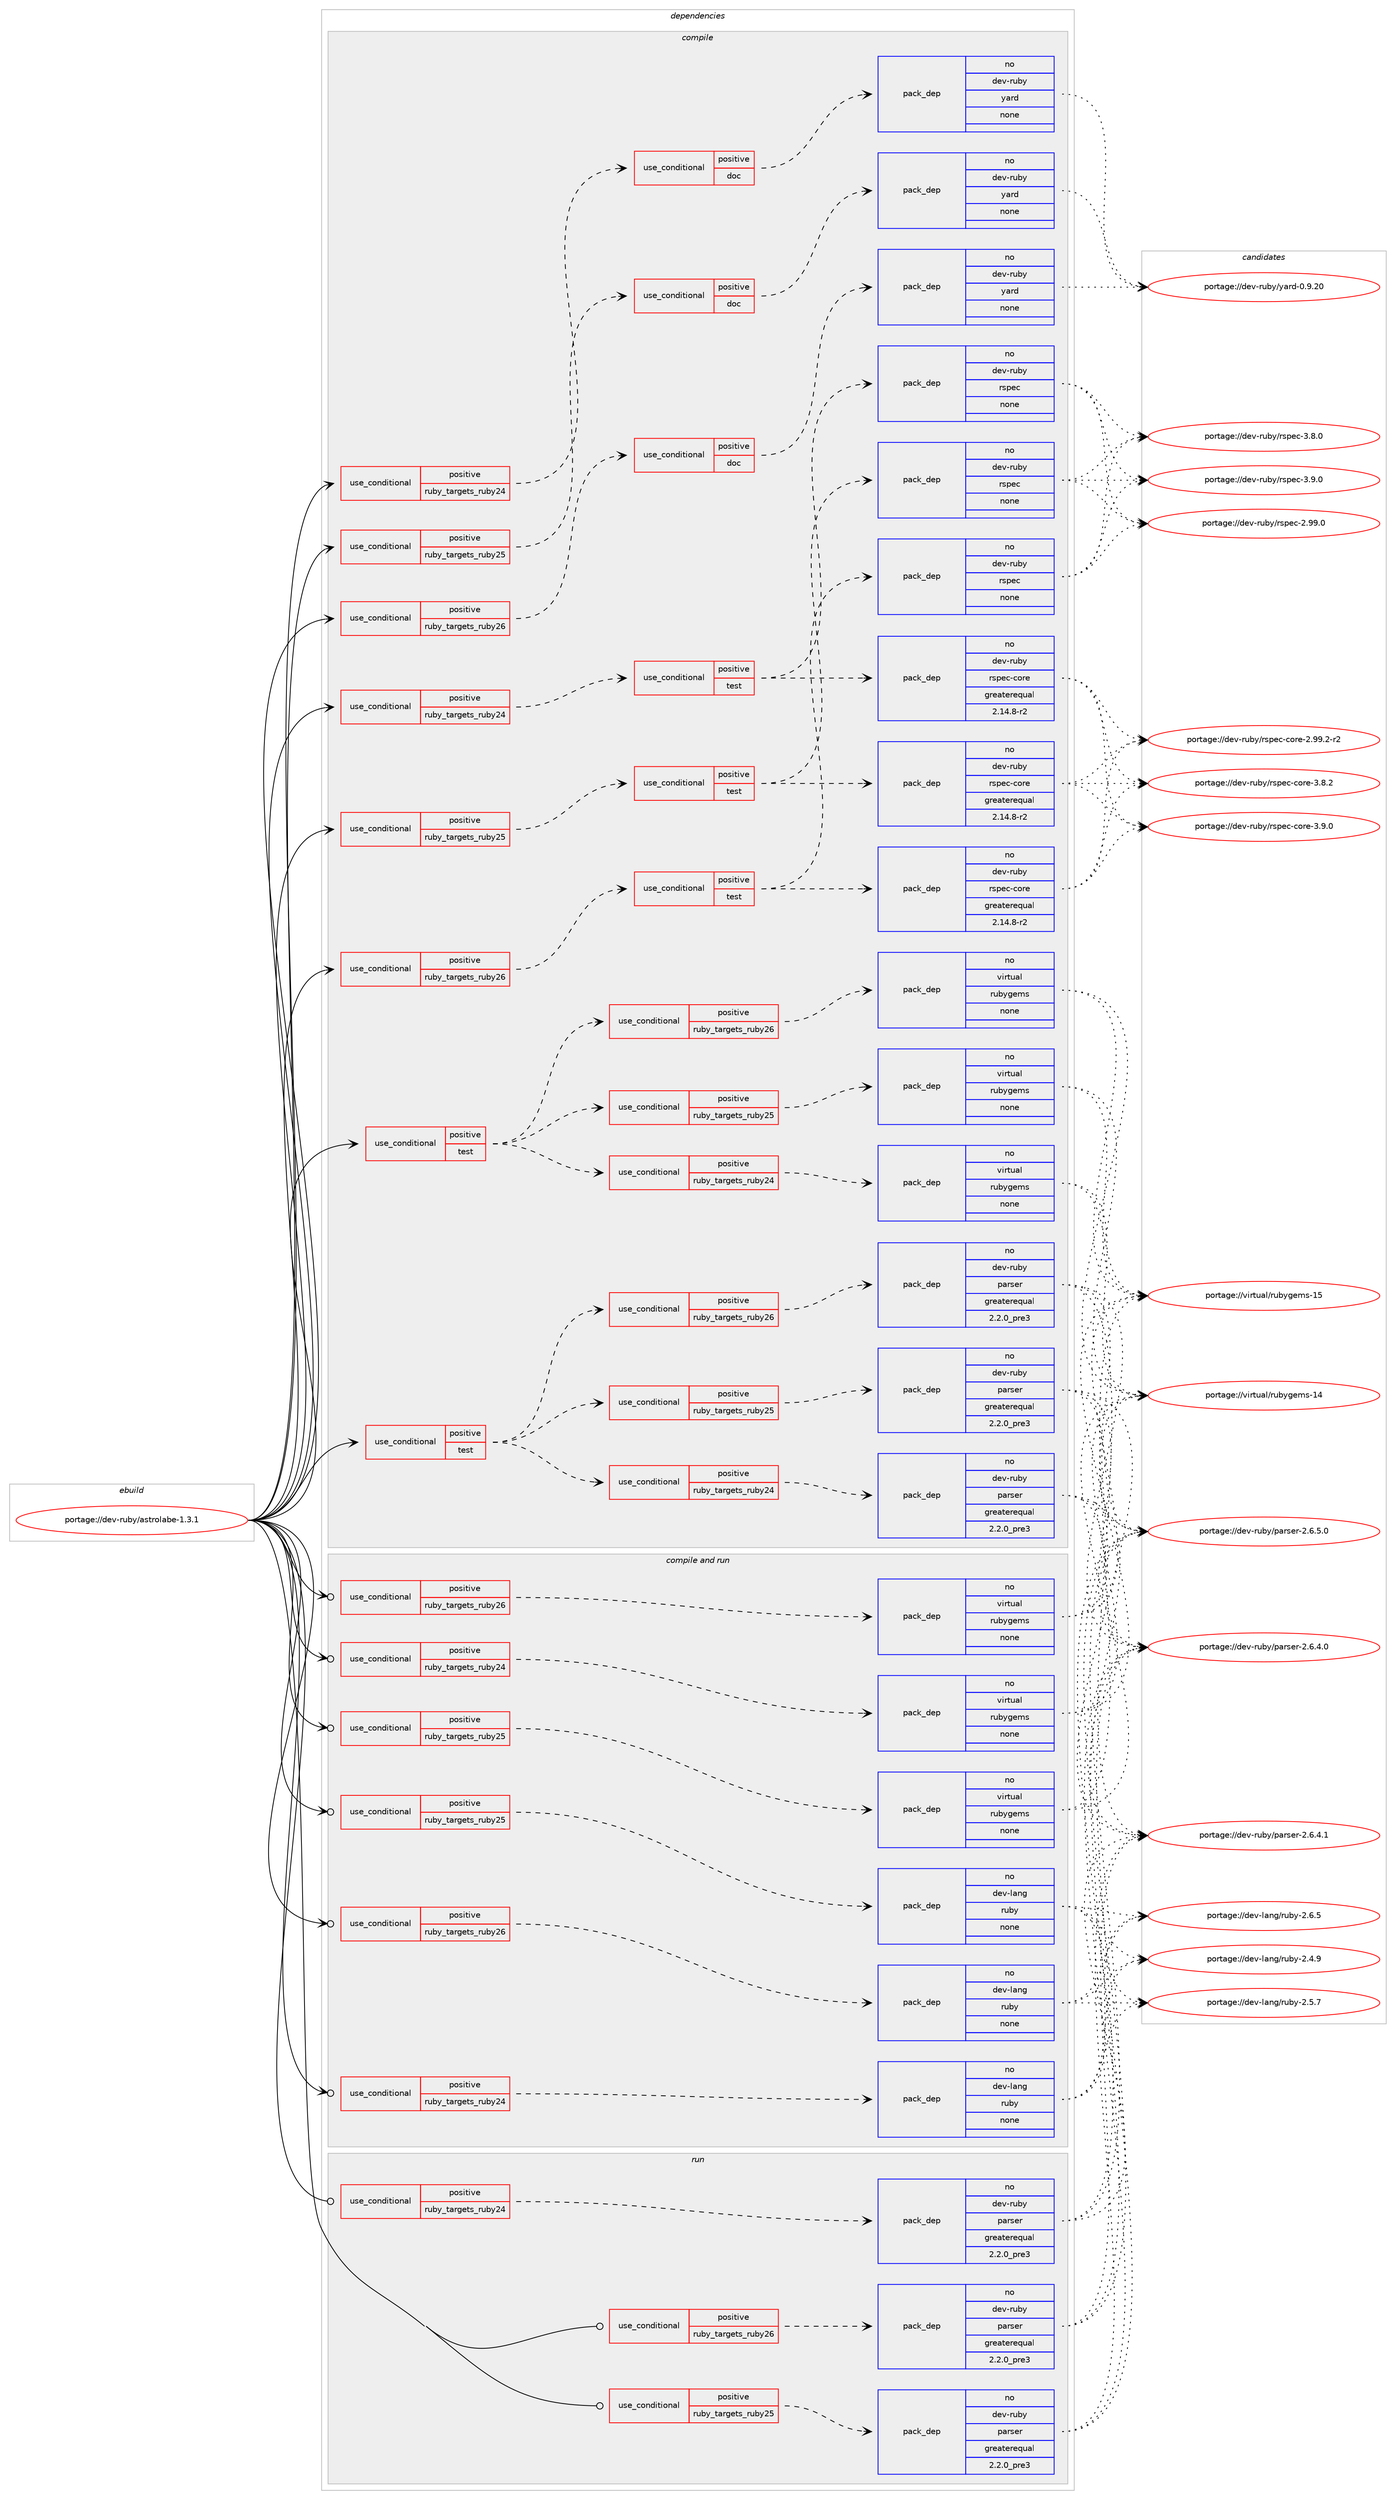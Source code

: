digraph prolog {

# *************
# Graph options
# *************

newrank=true;
concentrate=true;
compound=true;
graph [rankdir=LR,fontname=Helvetica,fontsize=10,ranksep=1.5];#, ranksep=2.5, nodesep=0.2];
edge  [arrowhead=vee];
node  [fontname=Helvetica,fontsize=10];

# **********
# The ebuild
# **********

subgraph cluster_leftcol {
color=gray;
rank=same;
label=<<i>ebuild</i>>;
id [label="portage://dev-ruby/astrolabe-1.3.1", color=red, width=4, href="../dev-ruby/astrolabe-1.3.1.svg"];
}

# ****************
# The dependencies
# ****************

subgraph cluster_midcol {
color=gray;
label=<<i>dependencies</i>>;
subgraph cluster_compile {
fillcolor="#eeeeee";
style=filled;
label=<<i>compile</i>>;
subgraph cond47500 {
dependency212198 [label=<<TABLE BORDER="0" CELLBORDER="1" CELLSPACING="0" CELLPADDING="4"><TR><TD ROWSPAN="3" CELLPADDING="10">use_conditional</TD></TR><TR><TD>positive</TD></TR><TR><TD>ruby_targets_ruby24</TD></TR></TABLE>>, shape=none, color=red];
subgraph cond47501 {
dependency212199 [label=<<TABLE BORDER="0" CELLBORDER="1" CELLSPACING="0" CELLPADDING="4"><TR><TD ROWSPAN="3" CELLPADDING="10">use_conditional</TD></TR><TR><TD>positive</TD></TR><TR><TD>doc</TD></TR></TABLE>>, shape=none, color=red];
subgraph pack161226 {
dependency212200 [label=<<TABLE BORDER="0" CELLBORDER="1" CELLSPACING="0" CELLPADDING="4" WIDTH="220"><TR><TD ROWSPAN="6" CELLPADDING="30">pack_dep</TD></TR><TR><TD WIDTH="110">no</TD></TR><TR><TD>dev-ruby</TD></TR><TR><TD>yard</TD></TR><TR><TD>none</TD></TR><TR><TD></TD></TR></TABLE>>, shape=none, color=blue];
}
dependency212199:e -> dependency212200:w [weight=20,style="dashed",arrowhead="vee"];
}
dependency212198:e -> dependency212199:w [weight=20,style="dashed",arrowhead="vee"];
}
id:e -> dependency212198:w [weight=20,style="solid",arrowhead="vee"];
subgraph cond47502 {
dependency212201 [label=<<TABLE BORDER="0" CELLBORDER="1" CELLSPACING="0" CELLPADDING="4"><TR><TD ROWSPAN="3" CELLPADDING="10">use_conditional</TD></TR><TR><TD>positive</TD></TR><TR><TD>ruby_targets_ruby24</TD></TR></TABLE>>, shape=none, color=red];
subgraph cond47503 {
dependency212202 [label=<<TABLE BORDER="0" CELLBORDER="1" CELLSPACING="0" CELLPADDING="4"><TR><TD ROWSPAN="3" CELLPADDING="10">use_conditional</TD></TR><TR><TD>positive</TD></TR><TR><TD>test</TD></TR></TABLE>>, shape=none, color=red];
subgraph pack161227 {
dependency212203 [label=<<TABLE BORDER="0" CELLBORDER="1" CELLSPACING="0" CELLPADDING="4" WIDTH="220"><TR><TD ROWSPAN="6" CELLPADDING="30">pack_dep</TD></TR><TR><TD WIDTH="110">no</TD></TR><TR><TD>dev-ruby</TD></TR><TR><TD>rspec</TD></TR><TR><TD>none</TD></TR><TR><TD></TD></TR></TABLE>>, shape=none, color=blue];
}
dependency212202:e -> dependency212203:w [weight=20,style="dashed",arrowhead="vee"];
subgraph pack161228 {
dependency212204 [label=<<TABLE BORDER="0" CELLBORDER="1" CELLSPACING="0" CELLPADDING="4" WIDTH="220"><TR><TD ROWSPAN="6" CELLPADDING="30">pack_dep</TD></TR><TR><TD WIDTH="110">no</TD></TR><TR><TD>dev-ruby</TD></TR><TR><TD>rspec-core</TD></TR><TR><TD>greaterequal</TD></TR><TR><TD>2.14.8-r2</TD></TR></TABLE>>, shape=none, color=blue];
}
dependency212202:e -> dependency212204:w [weight=20,style="dashed",arrowhead="vee"];
}
dependency212201:e -> dependency212202:w [weight=20,style="dashed",arrowhead="vee"];
}
id:e -> dependency212201:w [weight=20,style="solid",arrowhead="vee"];
subgraph cond47504 {
dependency212205 [label=<<TABLE BORDER="0" CELLBORDER="1" CELLSPACING="0" CELLPADDING="4"><TR><TD ROWSPAN="3" CELLPADDING="10">use_conditional</TD></TR><TR><TD>positive</TD></TR><TR><TD>ruby_targets_ruby25</TD></TR></TABLE>>, shape=none, color=red];
subgraph cond47505 {
dependency212206 [label=<<TABLE BORDER="0" CELLBORDER="1" CELLSPACING="0" CELLPADDING="4"><TR><TD ROWSPAN="3" CELLPADDING="10">use_conditional</TD></TR><TR><TD>positive</TD></TR><TR><TD>doc</TD></TR></TABLE>>, shape=none, color=red];
subgraph pack161229 {
dependency212207 [label=<<TABLE BORDER="0" CELLBORDER="1" CELLSPACING="0" CELLPADDING="4" WIDTH="220"><TR><TD ROWSPAN="6" CELLPADDING="30">pack_dep</TD></TR><TR><TD WIDTH="110">no</TD></TR><TR><TD>dev-ruby</TD></TR><TR><TD>yard</TD></TR><TR><TD>none</TD></TR><TR><TD></TD></TR></TABLE>>, shape=none, color=blue];
}
dependency212206:e -> dependency212207:w [weight=20,style="dashed",arrowhead="vee"];
}
dependency212205:e -> dependency212206:w [weight=20,style="dashed",arrowhead="vee"];
}
id:e -> dependency212205:w [weight=20,style="solid",arrowhead="vee"];
subgraph cond47506 {
dependency212208 [label=<<TABLE BORDER="0" CELLBORDER="1" CELLSPACING="0" CELLPADDING="4"><TR><TD ROWSPAN="3" CELLPADDING="10">use_conditional</TD></TR><TR><TD>positive</TD></TR><TR><TD>ruby_targets_ruby25</TD></TR></TABLE>>, shape=none, color=red];
subgraph cond47507 {
dependency212209 [label=<<TABLE BORDER="0" CELLBORDER="1" CELLSPACING="0" CELLPADDING="4"><TR><TD ROWSPAN="3" CELLPADDING="10">use_conditional</TD></TR><TR><TD>positive</TD></TR><TR><TD>test</TD></TR></TABLE>>, shape=none, color=red];
subgraph pack161230 {
dependency212210 [label=<<TABLE BORDER="0" CELLBORDER="1" CELLSPACING="0" CELLPADDING="4" WIDTH="220"><TR><TD ROWSPAN="6" CELLPADDING="30">pack_dep</TD></TR><TR><TD WIDTH="110">no</TD></TR><TR><TD>dev-ruby</TD></TR><TR><TD>rspec</TD></TR><TR><TD>none</TD></TR><TR><TD></TD></TR></TABLE>>, shape=none, color=blue];
}
dependency212209:e -> dependency212210:w [weight=20,style="dashed",arrowhead="vee"];
subgraph pack161231 {
dependency212211 [label=<<TABLE BORDER="0" CELLBORDER="1" CELLSPACING="0" CELLPADDING="4" WIDTH="220"><TR><TD ROWSPAN="6" CELLPADDING="30">pack_dep</TD></TR><TR><TD WIDTH="110">no</TD></TR><TR><TD>dev-ruby</TD></TR><TR><TD>rspec-core</TD></TR><TR><TD>greaterequal</TD></TR><TR><TD>2.14.8-r2</TD></TR></TABLE>>, shape=none, color=blue];
}
dependency212209:e -> dependency212211:w [weight=20,style="dashed",arrowhead="vee"];
}
dependency212208:e -> dependency212209:w [weight=20,style="dashed",arrowhead="vee"];
}
id:e -> dependency212208:w [weight=20,style="solid",arrowhead="vee"];
subgraph cond47508 {
dependency212212 [label=<<TABLE BORDER="0" CELLBORDER="1" CELLSPACING="0" CELLPADDING="4"><TR><TD ROWSPAN="3" CELLPADDING="10">use_conditional</TD></TR><TR><TD>positive</TD></TR><TR><TD>ruby_targets_ruby26</TD></TR></TABLE>>, shape=none, color=red];
subgraph cond47509 {
dependency212213 [label=<<TABLE BORDER="0" CELLBORDER="1" CELLSPACING="0" CELLPADDING="4"><TR><TD ROWSPAN="3" CELLPADDING="10">use_conditional</TD></TR><TR><TD>positive</TD></TR><TR><TD>doc</TD></TR></TABLE>>, shape=none, color=red];
subgraph pack161232 {
dependency212214 [label=<<TABLE BORDER="0" CELLBORDER="1" CELLSPACING="0" CELLPADDING="4" WIDTH="220"><TR><TD ROWSPAN="6" CELLPADDING="30">pack_dep</TD></TR><TR><TD WIDTH="110">no</TD></TR><TR><TD>dev-ruby</TD></TR><TR><TD>yard</TD></TR><TR><TD>none</TD></TR><TR><TD></TD></TR></TABLE>>, shape=none, color=blue];
}
dependency212213:e -> dependency212214:w [weight=20,style="dashed",arrowhead="vee"];
}
dependency212212:e -> dependency212213:w [weight=20,style="dashed",arrowhead="vee"];
}
id:e -> dependency212212:w [weight=20,style="solid",arrowhead="vee"];
subgraph cond47510 {
dependency212215 [label=<<TABLE BORDER="0" CELLBORDER="1" CELLSPACING="0" CELLPADDING="4"><TR><TD ROWSPAN="3" CELLPADDING="10">use_conditional</TD></TR><TR><TD>positive</TD></TR><TR><TD>ruby_targets_ruby26</TD></TR></TABLE>>, shape=none, color=red];
subgraph cond47511 {
dependency212216 [label=<<TABLE BORDER="0" CELLBORDER="1" CELLSPACING="0" CELLPADDING="4"><TR><TD ROWSPAN="3" CELLPADDING="10">use_conditional</TD></TR><TR><TD>positive</TD></TR><TR><TD>test</TD></TR></TABLE>>, shape=none, color=red];
subgraph pack161233 {
dependency212217 [label=<<TABLE BORDER="0" CELLBORDER="1" CELLSPACING="0" CELLPADDING="4" WIDTH="220"><TR><TD ROWSPAN="6" CELLPADDING="30">pack_dep</TD></TR><TR><TD WIDTH="110">no</TD></TR><TR><TD>dev-ruby</TD></TR><TR><TD>rspec</TD></TR><TR><TD>none</TD></TR><TR><TD></TD></TR></TABLE>>, shape=none, color=blue];
}
dependency212216:e -> dependency212217:w [weight=20,style="dashed",arrowhead="vee"];
subgraph pack161234 {
dependency212218 [label=<<TABLE BORDER="0" CELLBORDER="1" CELLSPACING="0" CELLPADDING="4" WIDTH="220"><TR><TD ROWSPAN="6" CELLPADDING="30">pack_dep</TD></TR><TR><TD WIDTH="110">no</TD></TR><TR><TD>dev-ruby</TD></TR><TR><TD>rspec-core</TD></TR><TR><TD>greaterequal</TD></TR><TR><TD>2.14.8-r2</TD></TR></TABLE>>, shape=none, color=blue];
}
dependency212216:e -> dependency212218:w [weight=20,style="dashed",arrowhead="vee"];
}
dependency212215:e -> dependency212216:w [weight=20,style="dashed",arrowhead="vee"];
}
id:e -> dependency212215:w [weight=20,style="solid",arrowhead="vee"];
subgraph cond47512 {
dependency212219 [label=<<TABLE BORDER="0" CELLBORDER="1" CELLSPACING="0" CELLPADDING="4"><TR><TD ROWSPAN="3" CELLPADDING="10">use_conditional</TD></TR><TR><TD>positive</TD></TR><TR><TD>test</TD></TR></TABLE>>, shape=none, color=red];
subgraph cond47513 {
dependency212220 [label=<<TABLE BORDER="0" CELLBORDER="1" CELLSPACING="0" CELLPADDING="4"><TR><TD ROWSPAN="3" CELLPADDING="10">use_conditional</TD></TR><TR><TD>positive</TD></TR><TR><TD>ruby_targets_ruby24</TD></TR></TABLE>>, shape=none, color=red];
subgraph pack161235 {
dependency212221 [label=<<TABLE BORDER="0" CELLBORDER="1" CELLSPACING="0" CELLPADDING="4" WIDTH="220"><TR><TD ROWSPAN="6" CELLPADDING="30">pack_dep</TD></TR><TR><TD WIDTH="110">no</TD></TR><TR><TD>dev-ruby</TD></TR><TR><TD>parser</TD></TR><TR><TD>greaterequal</TD></TR><TR><TD>2.2.0_pre3</TD></TR></TABLE>>, shape=none, color=blue];
}
dependency212220:e -> dependency212221:w [weight=20,style="dashed",arrowhead="vee"];
}
dependency212219:e -> dependency212220:w [weight=20,style="dashed",arrowhead="vee"];
subgraph cond47514 {
dependency212222 [label=<<TABLE BORDER="0" CELLBORDER="1" CELLSPACING="0" CELLPADDING="4"><TR><TD ROWSPAN="3" CELLPADDING="10">use_conditional</TD></TR><TR><TD>positive</TD></TR><TR><TD>ruby_targets_ruby25</TD></TR></TABLE>>, shape=none, color=red];
subgraph pack161236 {
dependency212223 [label=<<TABLE BORDER="0" CELLBORDER="1" CELLSPACING="0" CELLPADDING="4" WIDTH="220"><TR><TD ROWSPAN="6" CELLPADDING="30">pack_dep</TD></TR><TR><TD WIDTH="110">no</TD></TR><TR><TD>dev-ruby</TD></TR><TR><TD>parser</TD></TR><TR><TD>greaterequal</TD></TR><TR><TD>2.2.0_pre3</TD></TR></TABLE>>, shape=none, color=blue];
}
dependency212222:e -> dependency212223:w [weight=20,style="dashed",arrowhead="vee"];
}
dependency212219:e -> dependency212222:w [weight=20,style="dashed",arrowhead="vee"];
subgraph cond47515 {
dependency212224 [label=<<TABLE BORDER="0" CELLBORDER="1" CELLSPACING="0" CELLPADDING="4"><TR><TD ROWSPAN="3" CELLPADDING="10">use_conditional</TD></TR><TR><TD>positive</TD></TR><TR><TD>ruby_targets_ruby26</TD></TR></TABLE>>, shape=none, color=red];
subgraph pack161237 {
dependency212225 [label=<<TABLE BORDER="0" CELLBORDER="1" CELLSPACING="0" CELLPADDING="4" WIDTH="220"><TR><TD ROWSPAN="6" CELLPADDING="30">pack_dep</TD></TR><TR><TD WIDTH="110">no</TD></TR><TR><TD>dev-ruby</TD></TR><TR><TD>parser</TD></TR><TR><TD>greaterequal</TD></TR><TR><TD>2.2.0_pre3</TD></TR></TABLE>>, shape=none, color=blue];
}
dependency212224:e -> dependency212225:w [weight=20,style="dashed",arrowhead="vee"];
}
dependency212219:e -> dependency212224:w [weight=20,style="dashed",arrowhead="vee"];
}
id:e -> dependency212219:w [weight=20,style="solid",arrowhead="vee"];
subgraph cond47516 {
dependency212226 [label=<<TABLE BORDER="0" CELLBORDER="1" CELLSPACING="0" CELLPADDING="4"><TR><TD ROWSPAN="3" CELLPADDING="10">use_conditional</TD></TR><TR><TD>positive</TD></TR><TR><TD>test</TD></TR></TABLE>>, shape=none, color=red];
subgraph cond47517 {
dependency212227 [label=<<TABLE BORDER="0" CELLBORDER="1" CELLSPACING="0" CELLPADDING="4"><TR><TD ROWSPAN="3" CELLPADDING="10">use_conditional</TD></TR><TR><TD>positive</TD></TR><TR><TD>ruby_targets_ruby24</TD></TR></TABLE>>, shape=none, color=red];
subgraph pack161238 {
dependency212228 [label=<<TABLE BORDER="0" CELLBORDER="1" CELLSPACING="0" CELLPADDING="4" WIDTH="220"><TR><TD ROWSPAN="6" CELLPADDING="30">pack_dep</TD></TR><TR><TD WIDTH="110">no</TD></TR><TR><TD>virtual</TD></TR><TR><TD>rubygems</TD></TR><TR><TD>none</TD></TR><TR><TD></TD></TR></TABLE>>, shape=none, color=blue];
}
dependency212227:e -> dependency212228:w [weight=20,style="dashed",arrowhead="vee"];
}
dependency212226:e -> dependency212227:w [weight=20,style="dashed",arrowhead="vee"];
subgraph cond47518 {
dependency212229 [label=<<TABLE BORDER="0" CELLBORDER="1" CELLSPACING="0" CELLPADDING="4"><TR><TD ROWSPAN="3" CELLPADDING="10">use_conditional</TD></TR><TR><TD>positive</TD></TR><TR><TD>ruby_targets_ruby25</TD></TR></TABLE>>, shape=none, color=red];
subgraph pack161239 {
dependency212230 [label=<<TABLE BORDER="0" CELLBORDER="1" CELLSPACING="0" CELLPADDING="4" WIDTH="220"><TR><TD ROWSPAN="6" CELLPADDING="30">pack_dep</TD></TR><TR><TD WIDTH="110">no</TD></TR><TR><TD>virtual</TD></TR><TR><TD>rubygems</TD></TR><TR><TD>none</TD></TR><TR><TD></TD></TR></TABLE>>, shape=none, color=blue];
}
dependency212229:e -> dependency212230:w [weight=20,style="dashed",arrowhead="vee"];
}
dependency212226:e -> dependency212229:w [weight=20,style="dashed",arrowhead="vee"];
subgraph cond47519 {
dependency212231 [label=<<TABLE BORDER="0" CELLBORDER="1" CELLSPACING="0" CELLPADDING="4"><TR><TD ROWSPAN="3" CELLPADDING="10">use_conditional</TD></TR><TR><TD>positive</TD></TR><TR><TD>ruby_targets_ruby26</TD></TR></TABLE>>, shape=none, color=red];
subgraph pack161240 {
dependency212232 [label=<<TABLE BORDER="0" CELLBORDER="1" CELLSPACING="0" CELLPADDING="4" WIDTH="220"><TR><TD ROWSPAN="6" CELLPADDING="30">pack_dep</TD></TR><TR><TD WIDTH="110">no</TD></TR><TR><TD>virtual</TD></TR><TR><TD>rubygems</TD></TR><TR><TD>none</TD></TR><TR><TD></TD></TR></TABLE>>, shape=none, color=blue];
}
dependency212231:e -> dependency212232:w [weight=20,style="dashed",arrowhead="vee"];
}
dependency212226:e -> dependency212231:w [weight=20,style="dashed",arrowhead="vee"];
}
id:e -> dependency212226:w [weight=20,style="solid",arrowhead="vee"];
}
subgraph cluster_compileandrun {
fillcolor="#eeeeee";
style=filled;
label=<<i>compile and run</i>>;
subgraph cond47520 {
dependency212233 [label=<<TABLE BORDER="0" CELLBORDER="1" CELLSPACING="0" CELLPADDING="4"><TR><TD ROWSPAN="3" CELLPADDING="10">use_conditional</TD></TR><TR><TD>positive</TD></TR><TR><TD>ruby_targets_ruby24</TD></TR></TABLE>>, shape=none, color=red];
subgraph pack161241 {
dependency212234 [label=<<TABLE BORDER="0" CELLBORDER="1" CELLSPACING="0" CELLPADDING="4" WIDTH="220"><TR><TD ROWSPAN="6" CELLPADDING="30">pack_dep</TD></TR><TR><TD WIDTH="110">no</TD></TR><TR><TD>dev-lang</TD></TR><TR><TD>ruby</TD></TR><TR><TD>none</TD></TR><TR><TD></TD></TR></TABLE>>, shape=none, color=blue];
}
dependency212233:e -> dependency212234:w [weight=20,style="dashed",arrowhead="vee"];
}
id:e -> dependency212233:w [weight=20,style="solid",arrowhead="odotvee"];
subgraph cond47521 {
dependency212235 [label=<<TABLE BORDER="0" CELLBORDER="1" CELLSPACING="0" CELLPADDING="4"><TR><TD ROWSPAN="3" CELLPADDING="10">use_conditional</TD></TR><TR><TD>positive</TD></TR><TR><TD>ruby_targets_ruby24</TD></TR></TABLE>>, shape=none, color=red];
subgraph pack161242 {
dependency212236 [label=<<TABLE BORDER="0" CELLBORDER="1" CELLSPACING="0" CELLPADDING="4" WIDTH="220"><TR><TD ROWSPAN="6" CELLPADDING="30">pack_dep</TD></TR><TR><TD WIDTH="110">no</TD></TR><TR><TD>virtual</TD></TR><TR><TD>rubygems</TD></TR><TR><TD>none</TD></TR><TR><TD></TD></TR></TABLE>>, shape=none, color=blue];
}
dependency212235:e -> dependency212236:w [weight=20,style="dashed",arrowhead="vee"];
}
id:e -> dependency212235:w [weight=20,style="solid",arrowhead="odotvee"];
subgraph cond47522 {
dependency212237 [label=<<TABLE BORDER="0" CELLBORDER="1" CELLSPACING="0" CELLPADDING="4"><TR><TD ROWSPAN="3" CELLPADDING="10">use_conditional</TD></TR><TR><TD>positive</TD></TR><TR><TD>ruby_targets_ruby25</TD></TR></TABLE>>, shape=none, color=red];
subgraph pack161243 {
dependency212238 [label=<<TABLE BORDER="0" CELLBORDER="1" CELLSPACING="0" CELLPADDING="4" WIDTH="220"><TR><TD ROWSPAN="6" CELLPADDING="30">pack_dep</TD></TR><TR><TD WIDTH="110">no</TD></TR><TR><TD>dev-lang</TD></TR><TR><TD>ruby</TD></TR><TR><TD>none</TD></TR><TR><TD></TD></TR></TABLE>>, shape=none, color=blue];
}
dependency212237:e -> dependency212238:w [weight=20,style="dashed",arrowhead="vee"];
}
id:e -> dependency212237:w [weight=20,style="solid",arrowhead="odotvee"];
subgraph cond47523 {
dependency212239 [label=<<TABLE BORDER="0" CELLBORDER="1" CELLSPACING="0" CELLPADDING="4"><TR><TD ROWSPAN="3" CELLPADDING="10">use_conditional</TD></TR><TR><TD>positive</TD></TR><TR><TD>ruby_targets_ruby25</TD></TR></TABLE>>, shape=none, color=red];
subgraph pack161244 {
dependency212240 [label=<<TABLE BORDER="0" CELLBORDER="1" CELLSPACING="0" CELLPADDING="4" WIDTH="220"><TR><TD ROWSPAN="6" CELLPADDING="30">pack_dep</TD></TR><TR><TD WIDTH="110">no</TD></TR><TR><TD>virtual</TD></TR><TR><TD>rubygems</TD></TR><TR><TD>none</TD></TR><TR><TD></TD></TR></TABLE>>, shape=none, color=blue];
}
dependency212239:e -> dependency212240:w [weight=20,style="dashed",arrowhead="vee"];
}
id:e -> dependency212239:w [weight=20,style="solid",arrowhead="odotvee"];
subgraph cond47524 {
dependency212241 [label=<<TABLE BORDER="0" CELLBORDER="1" CELLSPACING="0" CELLPADDING="4"><TR><TD ROWSPAN="3" CELLPADDING="10">use_conditional</TD></TR><TR><TD>positive</TD></TR><TR><TD>ruby_targets_ruby26</TD></TR></TABLE>>, shape=none, color=red];
subgraph pack161245 {
dependency212242 [label=<<TABLE BORDER="0" CELLBORDER="1" CELLSPACING="0" CELLPADDING="4" WIDTH="220"><TR><TD ROWSPAN="6" CELLPADDING="30">pack_dep</TD></TR><TR><TD WIDTH="110">no</TD></TR><TR><TD>dev-lang</TD></TR><TR><TD>ruby</TD></TR><TR><TD>none</TD></TR><TR><TD></TD></TR></TABLE>>, shape=none, color=blue];
}
dependency212241:e -> dependency212242:w [weight=20,style="dashed",arrowhead="vee"];
}
id:e -> dependency212241:w [weight=20,style="solid",arrowhead="odotvee"];
subgraph cond47525 {
dependency212243 [label=<<TABLE BORDER="0" CELLBORDER="1" CELLSPACING="0" CELLPADDING="4"><TR><TD ROWSPAN="3" CELLPADDING="10">use_conditional</TD></TR><TR><TD>positive</TD></TR><TR><TD>ruby_targets_ruby26</TD></TR></TABLE>>, shape=none, color=red];
subgraph pack161246 {
dependency212244 [label=<<TABLE BORDER="0" CELLBORDER="1" CELLSPACING="0" CELLPADDING="4" WIDTH="220"><TR><TD ROWSPAN="6" CELLPADDING="30">pack_dep</TD></TR><TR><TD WIDTH="110">no</TD></TR><TR><TD>virtual</TD></TR><TR><TD>rubygems</TD></TR><TR><TD>none</TD></TR><TR><TD></TD></TR></TABLE>>, shape=none, color=blue];
}
dependency212243:e -> dependency212244:w [weight=20,style="dashed",arrowhead="vee"];
}
id:e -> dependency212243:w [weight=20,style="solid",arrowhead="odotvee"];
}
subgraph cluster_run {
fillcolor="#eeeeee";
style=filled;
label=<<i>run</i>>;
subgraph cond47526 {
dependency212245 [label=<<TABLE BORDER="0" CELLBORDER="1" CELLSPACING="0" CELLPADDING="4"><TR><TD ROWSPAN="3" CELLPADDING="10">use_conditional</TD></TR><TR><TD>positive</TD></TR><TR><TD>ruby_targets_ruby24</TD></TR></TABLE>>, shape=none, color=red];
subgraph pack161247 {
dependency212246 [label=<<TABLE BORDER="0" CELLBORDER="1" CELLSPACING="0" CELLPADDING="4" WIDTH="220"><TR><TD ROWSPAN="6" CELLPADDING="30">pack_dep</TD></TR><TR><TD WIDTH="110">no</TD></TR><TR><TD>dev-ruby</TD></TR><TR><TD>parser</TD></TR><TR><TD>greaterequal</TD></TR><TR><TD>2.2.0_pre3</TD></TR></TABLE>>, shape=none, color=blue];
}
dependency212245:e -> dependency212246:w [weight=20,style="dashed",arrowhead="vee"];
}
id:e -> dependency212245:w [weight=20,style="solid",arrowhead="odot"];
subgraph cond47527 {
dependency212247 [label=<<TABLE BORDER="0" CELLBORDER="1" CELLSPACING="0" CELLPADDING="4"><TR><TD ROWSPAN="3" CELLPADDING="10">use_conditional</TD></TR><TR><TD>positive</TD></TR><TR><TD>ruby_targets_ruby25</TD></TR></TABLE>>, shape=none, color=red];
subgraph pack161248 {
dependency212248 [label=<<TABLE BORDER="0" CELLBORDER="1" CELLSPACING="0" CELLPADDING="4" WIDTH="220"><TR><TD ROWSPAN="6" CELLPADDING="30">pack_dep</TD></TR><TR><TD WIDTH="110">no</TD></TR><TR><TD>dev-ruby</TD></TR><TR><TD>parser</TD></TR><TR><TD>greaterequal</TD></TR><TR><TD>2.2.0_pre3</TD></TR></TABLE>>, shape=none, color=blue];
}
dependency212247:e -> dependency212248:w [weight=20,style="dashed",arrowhead="vee"];
}
id:e -> dependency212247:w [weight=20,style="solid",arrowhead="odot"];
subgraph cond47528 {
dependency212249 [label=<<TABLE BORDER="0" CELLBORDER="1" CELLSPACING="0" CELLPADDING="4"><TR><TD ROWSPAN="3" CELLPADDING="10">use_conditional</TD></TR><TR><TD>positive</TD></TR><TR><TD>ruby_targets_ruby26</TD></TR></TABLE>>, shape=none, color=red];
subgraph pack161249 {
dependency212250 [label=<<TABLE BORDER="0" CELLBORDER="1" CELLSPACING="0" CELLPADDING="4" WIDTH="220"><TR><TD ROWSPAN="6" CELLPADDING="30">pack_dep</TD></TR><TR><TD WIDTH="110">no</TD></TR><TR><TD>dev-ruby</TD></TR><TR><TD>parser</TD></TR><TR><TD>greaterequal</TD></TR><TR><TD>2.2.0_pre3</TD></TR></TABLE>>, shape=none, color=blue];
}
dependency212249:e -> dependency212250:w [weight=20,style="dashed",arrowhead="vee"];
}
id:e -> dependency212249:w [weight=20,style="solid",arrowhead="odot"];
}
}

# **************
# The candidates
# **************

subgraph cluster_choices {
rank=same;
color=gray;
label=<<i>candidates</i>>;

subgraph choice161226 {
color=black;
nodesep=1;
choiceportage1001011184511411798121471219711410045484657465048 [label="portage://dev-ruby/yard-0.9.20", color=red, width=4,href="../dev-ruby/yard-0.9.20.svg"];
dependency212200:e -> choiceportage1001011184511411798121471219711410045484657465048:w [style=dotted,weight="100"];
}
subgraph choice161227 {
color=black;
nodesep=1;
choiceportage1001011184511411798121471141151121019945504657574648 [label="portage://dev-ruby/rspec-2.99.0", color=red, width=4,href="../dev-ruby/rspec-2.99.0.svg"];
choiceportage10010111845114117981214711411511210199455146564648 [label="portage://dev-ruby/rspec-3.8.0", color=red, width=4,href="../dev-ruby/rspec-3.8.0.svg"];
choiceportage10010111845114117981214711411511210199455146574648 [label="portage://dev-ruby/rspec-3.9.0", color=red, width=4,href="../dev-ruby/rspec-3.9.0.svg"];
dependency212203:e -> choiceportage1001011184511411798121471141151121019945504657574648:w [style=dotted,weight="100"];
dependency212203:e -> choiceportage10010111845114117981214711411511210199455146564648:w [style=dotted,weight="100"];
dependency212203:e -> choiceportage10010111845114117981214711411511210199455146574648:w [style=dotted,weight="100"];
}
subgraph choice161228 {
color=black;
nodesep=1;
choiceportage100101118451141179812147114115112101994599111114101455046575746504511450 [label="portage://dev-ruby/rspec-core-2.99.2-r2", color=red, width=4,href="../dev-ruby/rspec-core-2.99.2-r2.svg"];
choiceportage100101118451141179812147114115112101994599111114101455146564650 [label="portage://dev-ruby/rspec-core-3.8.2", color=red, width=4,href="../dev-ruby/rspec-core-3.8.2.svg"];
choiceportage100101118451141179812147114115112101994599111114101455146574648 [label="portage://dev-ruby/rspec-core-3.9.0", color=red, width=4,href="../dev-ruby/rspec-core-3.9.0.svg"];
dependency212204:e -> choiceportage100101118451141179812147114115112101994599111114101455046575746504511450:w [style=dotted,weight="100"];
dependency212204:e -> choiceportage100101118451141179812147114115112101994599111114101455146564650:w [style=dotted,weight="100"];
dependency212204:e -> choiceportage100101118451141179812147114115112101994599111114101455146574648:w [style=dotted,weight="100"];
}
subgraph choice161229 {
color=black;
nodesep=1;
choiceportage1001011184511411798121471219711410045484657465048 [label="portage://dev-ruby/yard-0.9.20", color=red, width=4,href="../dev-ruby/yard-0.9.20.svg"];
dependency212207:e -> choiceportage1001011184511411798121471219711410045484657465048:w [style=dotted,weight="100"];
}
subgraph choice161230 {
color=black;
nodesep=1;
choiceportage1001011184511411798121471141151121019945504657574648 [label="portage://dev-ruby/rspec-2.99.0", color=red, width=4,href="../dev-ruby/rspec-2.99.0.svg"];
choiceportage10010111845114117981214711411511210199455146564648 [label="portage://dev-ruby/rspec-3.8.0", color=red, width=4,href="../dev-ruby/rspec-3.8.0.svg"];
choiceportage10010111845114117981214711411511210199455146574648 [label="portage://dev-ruby/rspec-3.9.0", color=red, width=4,href="../dev-ruby/rspec-3.9.0.svg"];
dependency212210:e -> choiceportage1001011184511411798121471141151121019945504657574648:w [style=dotted,weight="100"];
dependency212210:e -> choiceportage10010111845114117981214711411511210199455146564648:w [style=dotted,weight="100"];
dependency212210:e -> choiceportage10010111845114117981214711411511210199455146574648:w [style=dotted,weight="100"];
}
subgraph choice161231 {
color=black;
nodesep=1;
choiceportage100101118451141179812147114115112101994599111114101455046575746504511450 [label="portage://dev-ruby/rspec-core-2.99.2-r2", color=red, width=4,href="../dev-ruby/rspec-core-2.99.2-r2.svg"];
choiceportage100101118451141179812147114115112101994599111114101455146564650 [label="portage://dev-ruby/rspec-core-3.8.2", color=red, width=4,href="../dev-ruby/rspec-core-3.8.2.svg"];
choiceportage100101118451141179812147114115112101994599111114101455146574648 [label="portage://dev-ruby/rspec-core-3.9.0", color=red, width=4,href="../dev-ruby/rspec-core-3.9.0.svg"];
dependency212211:e -> choiceportage100101118451141179812147114115112101994599111114101455046575746504511450:w [style=dotted,weight="100"];
dependency212211:e -> choiceportage100101118451141179812147114115112101994599111114101455146564650:w [style=dotted,weight="100"];
dependency212211:e -> choiceportage100101118451141179812147114115112101994599111114101455146574648:w [style=dotted,weight="100"];
}
subgraph choice161232 {
color=black;
nodesep=1;
choiceportage1001011184511411798121471219711410045484657465048 [label="portage://dev-ruby/yard-0.9.20", color=red, width=4,href="../dev-ruby/yard-0.9.20.svg"];
dependency212214:e -> choiceportage1001011184511411798121471219711410045484657465048:w [style=dotted,weight="100"];
}
subgraph choice161233 {
color=black;
nodesep=1;
choiceportage1001011184511411798121471141151121019945504657574648 [label="portage://dev-ruby/rspec-2.99.0", color=red, width=4,href="../dev-ruby/rspec-2.99.0.svg"];
choiceportage10010111845114117981214711411511210199455146564648 [label="portage://dev-ruby/rspec-3.8.0", color=red, width=4,href="../dev-ruby/rspec-3.8.0.svg"];
choiceportage10010111845114117981214711411511210199455146574648 [label="portage://dev-ruby/rspec-3.9.0", color=red, width=4,href="../dev-ruby/rspec-3.9.0.svg"];
dependency212217:e -> choiceportage1001011184511411798121471141151121019945504657574648:w [style=dotted,weight="100"];
dependency212217:e -> choiceportage10010111845114117981214711411511210199455146564648:w [style=dotted,weight="100"];
dependency212217:e -> choiceportage10010111845114117981214711411511210199455146574648:w [style=dotted,weight="100"];
}
subgraph choice161234 {
color=black;
nodesep=1;
choiceportage100101118451141179812147114115112101994599111114101455046575746504511450 [label="portage://dev-ruby/rspec-core-2.99.2-r2", color=red, width=4,href="../dev-ruby/rspec-core-2.99.2-r2.svg"];
choiceportage100101118451141179812147114115112101994599111114101455146564650 [label="portage://dev-ruby/rspec-core-3.8.2", color=red, width=4,href="../dev-ruby/rspec-core-3.8.2.svg"];
choiceportage100101118451141179812147114115112101994599111114101455146574648 [label="portage://dev-ruby/rspec-core-3.9.0", color=red, width=4,href="../dev-ruby/rspec-core-3.9.0.svg"];
dependency212218:e -> choiceportage100101118451141179812147114115112101994599111114101455046575746504511450:w [style=dotted,weight="100"];
dependency212218:e -> choiceportage100101118451141179812147114115112101994599111114101455146564650:w [style=dotted,weight="100"];
dependency212218:e -> choiceportage100101118451141179812147114115112101994599111114101455146574648:w [style=dotted,weight="100"];
}
subgraph choice161235 {
color=black;
nodesep=1;
choiceportage100101118451141179812147112971141151011144550465446524648 [label="portage://dev-ruby/parser-2.6.4.0", color=red, width=4,href="../dev-ruby/parser-2.6.4.0.svg"];
choiceportage100101118451141179812147112971141151011144550465446524649 [label="portage://dev-ruby/parser-2.6.4.1", color=red, width=4,href="../dev-ruby/parser-2.6.4.1.svg"];
choiceportage100101118451141179812147112971141151011144550465446534648 [label="portage://dev-ruby/parser-2.6.5.0", color=red, width=4,href="../dev-ruby/parser-2.6.5.0.svg"];
dependency212221:e -> choiceportage100101118451141179812147112971141151011144550465446524648:w [style=dotted,weight="100"];
dependency212221:e -> choiceportage100101118451141179812147112971141151011144550465446524649:w [style=dotted,weight="100"];
dependency212221:e -> choiceportage100101118451141179812147112971141151011144550465446534648:w [style=dotted,weight="100"];
}
subgraph choice161236 {
color=black;
nodesep=1;
choiceportage100101118451141179812147112971141151011144550465446524648 [label="portage://dev-ruby/parser-2.6.4.0", color=red, width=4,href="../dev-ruby/parser-2.6.4.0.svg"];
choiceportage100101118451141179812147112971141151011144550465446524649 [label="portage://dev-ruby/parser-2.6.4.1", color=red, width=4,href="../dev-ruby/parser-2.6.4.1.svg"];
choiceportage100101118451141179812147112971141151011144550465446534648 [label="portage://dev-ruby/parser-2.6.5.0", color=red, width=4,href="../dev-ruby/parser-2.6.5.0.svg"];
dependency212223:e -> choiceportage100101118451141179812147112971141151011144550465446524648:w [style=dotted,weight="100"];
dependency212223:e -> choiceportage100101118451141179812147112971141151011144550465446524649:w [style=dotted,weight="100"];
dependency212223:e -> choiceportage100101118451141179812147112971141151011144550465446534648:w [style=dotted,weight="100"];
}
subgraph choice161237 {
color=black;
nodesep=1;
choiceportage100101118451141179812147112971141151011144550465446524648 [label="portage://dev-ruby/parser-2.6.4.0", color=red, width=4,href="../dev-ruby/parser-2.6.4.0.svg"];
choiceportage100101118451141179812147112971141151011144550465446524649 [label="portage://dev-ruby/parser-2.6.4.1", color=red, width=4,href="../dev-ruby/parser-2.6.4.1.svg"];
choiceportage100101118451141179812147112971141151011144550465446534648 [label="portage://dev-ruby/parser-2.6.5.0", color=red, width=4,href="../dev-ruby/parser-2.6.5.0.svg"];
dependency212225:e -> choiceportage100101118451141179812147112971141151011144550465446524648:w [style=dotted,weight="100"];
dependency212225:e -> choiceportage100101118451141179812147112971141151011144550465446524649:w [style=dotted,weight="100"];
dependency212225:e -> choiceportage100101118451141179812147112971141151011144550465446534648:w [style=dotted,weight="100"];
}
subgraph choice161238 {
color=black;
nodesep=1;
choiceportage118105114116117971084711411798121103101109115454952 [label="portage://virtual/rubygems-14", color=red, width=4,href="../virtual/rubygems-14.svg"];
choiceportage118105114116117971084711411798121103101109115454953 [label="portage://virtual/rubygems-15", color=red, width=4,href="../virtual/rubygems-15.svg"];
dependency212228:e -> choiceportage118105114116117971084711411798121103101109115454952:w [style=dotted,weight="100"];
dependency212228:e -> choiceportage118105114116117971084711411798121103101109115454953:w [style=dotted,weight="100"];
}
subgraph choice161239 {
color=black;
nodesep=1;
choiceportage118105114116117971084711411798121103101109115454952 [label="portage://virtual/rubygems-14", color=red, width=4,href="../virtual/rubygems-14.svg"];
choiceportage118105114116117971084711411798121103101109115454953 [label="portage://virtual/rubygems-15", color=red, width=4,href="../virtual/rubygems-15.svg"];
dependency212230:e -> choiceportage118105114116117971084711411798121103101109115454952:w [style=dotted,weight="100"];
dependency212230:e -> choiceportage118105114116117971084711411798121103101109115454953:w [style=dotted,weight="100"];
}
subgraph choice161240 {
color=black;
nodesep=1;
choiceportage118105114116117971084711411798121103101109115454952 [label="portage://virtual/rubygems-14", color=red, width=4,href="../virtual/rubygems-14.svg"];
choiceportage118105114116117971084711411798121103101109115454953 [label="portage://virtual/rubygems-15", color=red, width=4,href="../virtual/rubygems-15.svg"];
dependency212232:e -> choiceportage118105114116117971084711411798121103101109115454952:w [style=dotted,weight="100"];
dependency212232:e -> choiceportage118105114116117971084711411798121103101109115454953:w [style=dotted,weight="100"];
}
subgraph choice161241 {
color=black;
nodesep=1;
choiceportage10010111845108971101034711411798121455046524657 [label="portage://dev-lang/ruby-2.4.9", color=red, width=4,href="../dev-lang/ruby-2.4.9.svg"];
choiceportage10010111845108971101034711411798121455046534655 [label="portage://dev-lang/ruby-2.5.7", color=red, width=4,href="../dev-lang/ruby-2.5.7.svg"];
choiceportage10010111845108971101034711411798121455046544653 [label="portage://dev-lang/ruby-2.6.5", color=red, width=4,href="../dev-lang/ruby-2.6.5.svg"];
dependency212234:e -> choiceportage10010111845108971101034711411798121455046524657:w [style=dotted,weight="100"];
dependency212234:e -> choiceportage10010111845108971101034711411798121455046534655:w [style=dotted,weight="100"];
dependency212234:e -> choiceportage10010111845108971101034711411798121455046544653:w [style=dotted,weight="100"];
}
subgraph choice161242 {
color=black;
nodesep=1;
choiceportage118105114116117971084711411798121103101109115454952 [label="portage://virtual/rubygems-14", color=red, width=4,href="../virtual/rubygems-14.svg"];
choiceportage118105114116117971084711411798121103101109115454953 [label="portage://virtual/rubygems-15", color=red, width=4,href="../virtual/rubygems-15.svg"];
dependency212236:e -> choiceportage118105114116117971084711411798121103101109115454952:w [style=dotted,weight="100"];
dependency212236:e -> choiceportage118105114116117971084711411798121103101109115454953:w [style=dotted,weight="100"];
}
subgraph choice161243 {
color=black;
nodesep=1;
choiceportage10010111845108971101034711411798121455046524657 [label="portage://dev-lang/ruby-2.4.9", color=red, width=4,href="../dev-lang/ruby-2.4.9.svg"];
choiceportage10010111845108971101034711411798121455046534655 [label="portage://dev-lang/ruby-2.5.7", color=red, width=4,href="../dev-lang/ruby-2.5.7.svg"];
choiceportage10010111845108971101034711411798121455046544653 [label="portage://dev-lang/ruby-2.6.5", color=red, width=4,href="../dev-lang/ruby-2.6.5.svg"];
dependency212238:e -> choiceportage10010111845108971101034711411798121455046524657:w [style=dotted,weight="100"];
dependency212238:e -> choiceportage10010111845108971101034711411798121455046534655:w [style=dotted,weight="100"];
dependency212238:e -> choiceportage10010111845108971101034711411798121455046544653:w [style=dotted,weight="100"];
}
subgraph choice161244 {
color=black;
nodesep=1;
choiceportage118105114116117971084711411798121103101109115454952 [label="portage://virtual/rubygems-14", color=red, width=4,href="../virtual/rubygems-14.svg"];
choiceportage118105114116117971084711411798121103101109115454953 [label="portage://virtual/rubygems-15", color=red, width=4,href="../virtual/rubygems-15.svg"];
dependency212240:e -> choiceportage118105114116117971084711411798121103101109115454952:w [style=dotted,weight="100"];
dependency212240:e -> choiceportage118105114116117971084711411798121103101109115454953:w [style=dotted,weight="100"];
}
subgraph choice161245 {
color=black;
nodesep=1;
choiceportage10010111845108971101034711411798121455046524657 [label="portage://dev-lang/ruby-2.4.9", color=red, width=4,href="../dev-lang/ruby-2.4.9.svg"];
choiceportage10010111845108971101034711411798121455046534655 [label="portage://dev-lang/ruby-2.5.7", color=red, width=4,href="../dev-lang/ruby-2.5.7.svg"];
choiceportage10010111845108971101034711411798121455046544653 [label="portage://dev-lang/ruby-2.6.5", color=red, width=4,href="../dev-lang/ruby-2.6.5.svg"];
dependency212242:e -> choiceportage10010111845108971101034711411798121455046524657:w [style=dotted,weight="100"];
dependency212242:e -> choiceportage10010111845108971101034711411798121455046534655:w [style=dotted,weight="100"];
dependency212242:e -> choiceportage10010111845108971101034711411798121455046544653:w [style=dotted,weight="100"];
}
subgraph choice161246 {
color=black;
nodesep=1;
choiceportage118105114116117971084711411798121103101109115454952 [label="portage://virtual/rubygems-14", color=red, width=4,href="../virtual/rubygems-14.svg"];
choiceportage118105114116117971084711411798121103101109115454953 [label="portage://virtual/rubygems-15", color=red, width=4,href="../virtual/rubygems-15.svg"];
dependency212244:e -> choiceportage118105114116117971084711411798121103101109115454952:w [style=dotted,weight="100"];
dependency212244:e -> choiceportage118105114116117971084711411798121103101109115454953:w [style=dotted,weight="100"];
}
subgraph choice161247 {
color=black;
nodesep=1;
choiceportage100101118451141179812147112971141151011144550465446524648 [label="portage://dev-ruby/parser-2.6.4.0", color=red, width=4,href="../dev-ruby/parser-2.6.4.0.svg"];
choiceportage100101118451141179812147112971141151011144550465446524649 [label="portage://dev-ruby/parser-2.6.4.1", color=red, width=4,href="../dev-ruby/parser-2.6.4.1.svg"];
choiceportage100101118451141179812147112971141151011144550465446534648 [label="portage://dev-ruby/parser-2.6.5.0", color=red, width=4,href="../dev-ruby/parser-2.6.5.0.svg"];
dependency212246:e -> choiceportage100101118451141179812147112971141151011144550465446524648:w [style=dotted,weight="100"];
dependency212246:e -> choiceportage100101118451141179812147112971141151011144550465446524649:w [style=dotted,weight="100"];
dependency212246:e -> choiceportage100101118451141179812147112971141151011144550465446534648:w [style=dotted,weight="100"];
}
subgraph choice161248 {
color=black;
nodesep=1;
choiceportage100101118451141179812147112971141151011144550465446524648 [label="portage://dev-ruby/parser-2.6.4.0", color=red, width=4,href="../dev-ruby/parser-2.6.4.0.svg"];
choiceportage100101118451141179812147112971141151011144550465446524649 [label="portage://dev-ruby/parser-2.6.4.1", color=red, width=4,href="../dev-ruby/parser-2.6.4.1.svg"];
choiceportage100101118451141179812147112971141151011144550465446534648 [label="portage://dev-ruby/parser-2.6.5.0", color=red, width=4,href="../dev-ruby/parser-2.6.5.0.svg"];
dependency212248:e -> choiceportage100101118451141179812147112971141151011144550465446524648:w [style=dotted,weight="100"];
dependency212248:e -> choiceportage100101118451141179812147112971141151011144550465446524649:w [style=dotted,weight="100"];
dependency212248:e -> choiceportage100101118451141179812147112971141151011144550465446534648:w [style=dotted,weight="100"];
}
subgraph choice161249 {
color=black;
nodesep=1;
choiceportage100101118451141179812147112971141151011144550465446524648 [label="portage://dev-ruby/parser-2.6.4.0", color=red, width=4,href="../dev-ruby/parser-2.6.4.0.svg"];
choiceportage100101118451141179812147112971141151011144550465446524649 [label="portage://dev-ruby/parser-2.6.4.1", color=red, width=4,href="../dev-ruby/parser-2.6.4.1.svg"];
choiceportage100101118451141179812147112971141151011144550465446534648 [label="portage://dev-ruby/parser-2.6.5.0", color=red, width=4,href="../dev-ruby/parser-2.6.5.0.svg"];
dependency212250:e -> choiceportage100101118451141179812147112971141151011144550465446524648:w [style=dotted,weight="100"];
dependency212250:e -> choiceportage100101118451141179812147112971141151011144550465446524649:w [style=dotted,weight="100"];
dependency212250:e -> choiceportage100101118451141179812147112971141151011144550465446534648:w [style=dotted,weight="100"];
}
}

}
